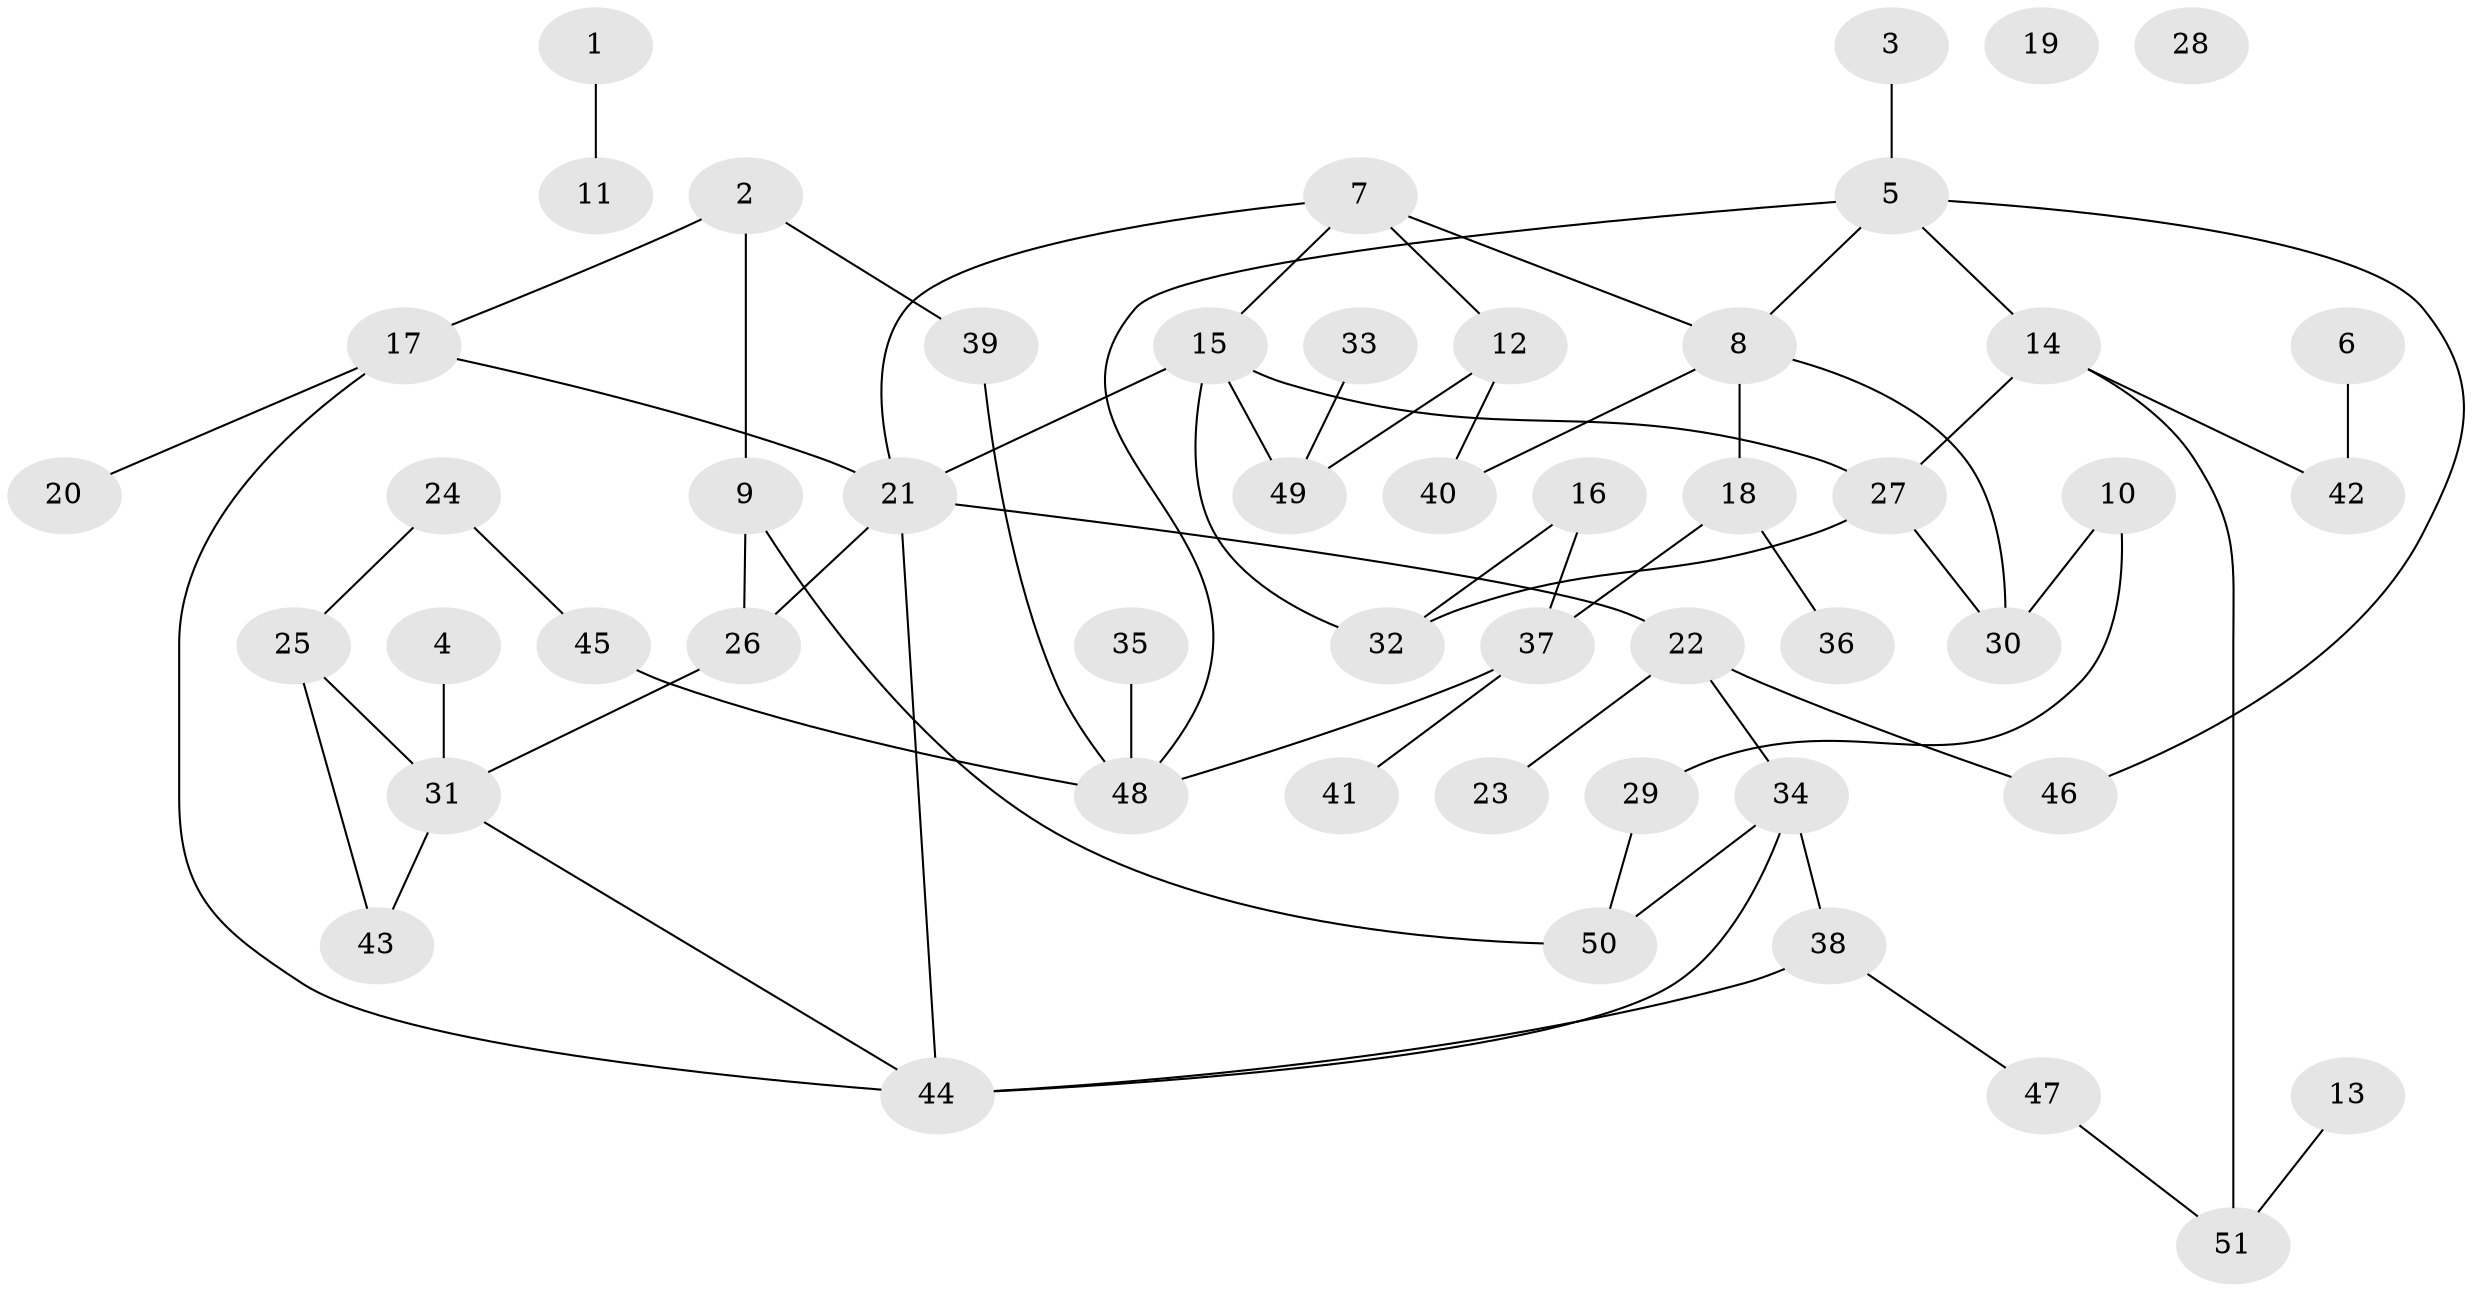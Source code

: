 // coarse degree distribution, {1: 0.2647058823529412, 5: 0.11764705882352941, 4: 0.17647058823529413, 3: 0.20588235294117646, 6: 0.058823529411764705, 2: 0.17647058823529413}
// Generated by graph-tools (version 1.1) at 2025/48/03/04/25 22:48:13]
// undirected, 51 vertices, 67 edges
graph export_dot {
  node [color=gray90,style=filled];
  1;
  2;
  3;
  4;
  5;
  6;
  7;
  8;
  9;
  10;
  11;
  12;
  13;
  14;
  15;
  16;
  17;
  18;
  19;
  20;
  21;
  22;
  23;
  24;
  25;
  26;
  27;
  28;
  29;
  30;
  31;
  32;
  33;
  34;
  35;
  36;
  37;
  38;
  39;
  40;
  41;
  42;
  43;
  44;
  45;
  46;
  47;
  48;
  49;
  50;
  51;
  1 -- 11;
  2 -- 9;
  2 -- 17;
  2 -- 39;
  3 -- 5;
  4 -- 31;
  5 -- 8;
  5 -- 14;
  5 -- 46;
  5 -- 48;
  6 -- 42;
  7 -- 8;
  7 -- 12;
  7 -- 15;
  7 -- 21;
  8 -- 18;
  8 -- 30;
  8 -- 40;
  9 -- 26;
  9 -- 50;
  10 -- 29;
  10 -- 30;
  12 -- 40;
  12 -- 49;
  13 -- 51;
  14 -- 27;
  14 -- 42;
  14 -- 51;
  15 -- 21;
  15 -- 27;
  15 -- 32;
  15 -- 49;
  16 -- 32;
  16 -- 37;
  17 -- 20;
  17 -- 21;
  17 -- 44;
  18 -- 36;
  18 -- 37;
  21 -- 22;
  21 -- 26;
  21 -- 44;
  22 -- 23;
  22 -- 34;
  22 -- 46;
  24 -- 25;
  24 -- 45;
  25 -- 31;
  25 -- 43;
  26 -- 31;
  27 -- 30;
  27 -- 32;
  29 -- 50;
  31 -- 43;
  31 -- 44;
  33 -- 49;
  34 -- 38;
  34 -- 44;
  34 -- 50;
  35 -- 48;
  37 -- 41;
  37 -- 48;
  38 -- 44;
  38 -- 47;
  39 -- 48;
  45 -- 48;
  47 -- 51;
}
